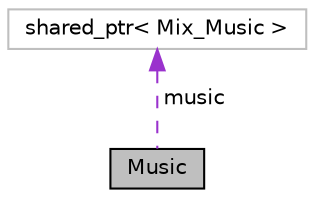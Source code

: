 digraph "Music"
{
  edge [fontname="Helvetica",fontsize="10",labelfontname="Helvetica",labelfontsize="10"];
  node [fontname="Helvetica",fontsize="10",shape=record];
  Node1 [label="Music",height=0.2,width=0.4,color="black", fillcolor="grey75", style="filled", fontcolor="black"];
  Node2 -> Node1 [dir="back",color="darkorchid3",fontsize="10",style="dashed",label=" music" ,fontname="Helvetica"];
  Node2 [label="shared_ptr\< Mix_Music \>",height=0.2,width=0.4,color="grey75", fillcolor="white", style="filled"];
}
